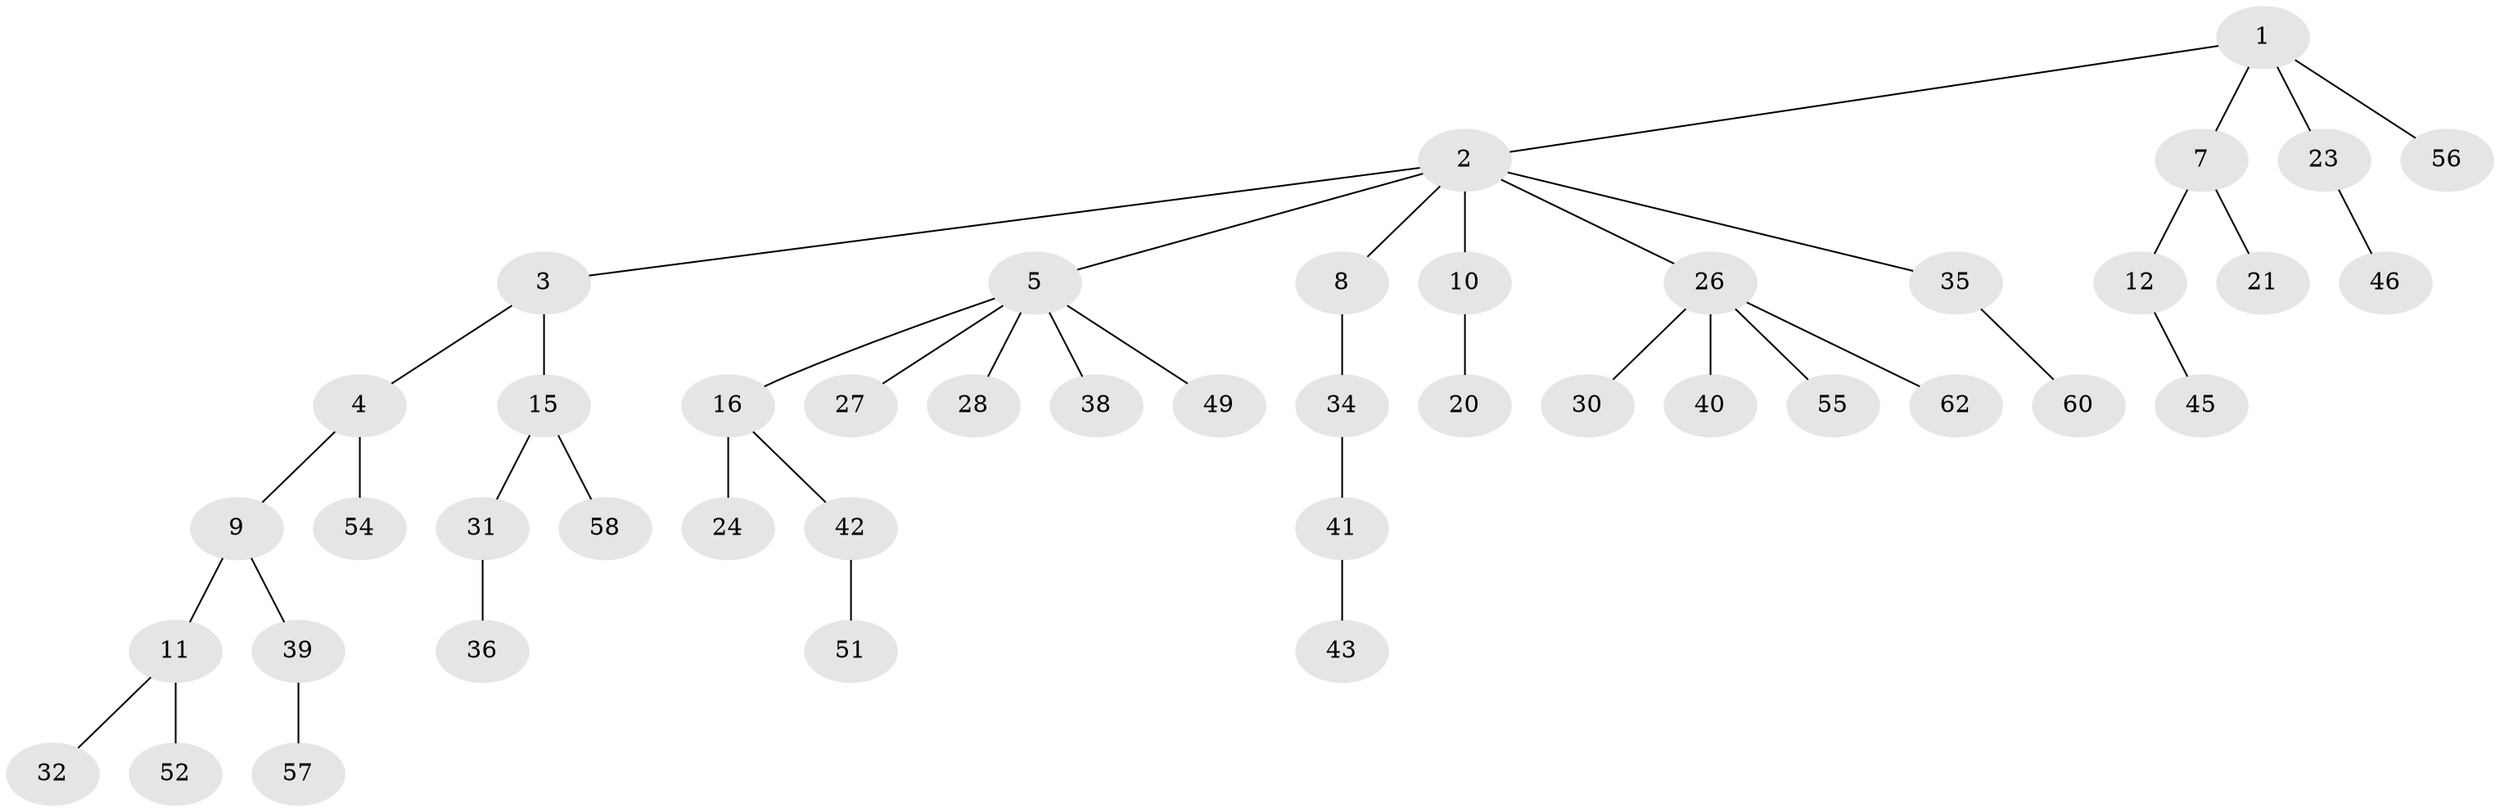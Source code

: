 // Generated by graph-tools (version 1.1) at 2025/24/03/03/25 07:24:09]
// undirected, 44 vertices, 43 edges
graph export_dot {
graph [start="1"]
  node [color=gray90,style=filled];
  1 [super="+13"];
  2 [super="+6"];
  3;
  4 [super="+25"];
  5 [super="+14"];
  7;
  8 [super="+37"];
  9 [super="+22"];
  10 [super="+47"];
  11 [super="+17"];
  12 [super="+19"];
  15 [super="+18"];
  16;
  20;
  21 [super="+33"];
  23 [super="+61"];
  24 [super="+53"];
  26 [super="+29"];
  27 [super="+44"];
  28 [super="+59"];
  30;
  31;
  32;
  34;
  35;
  36;
  38;
  39 [super="+50"];
  40;
  41;
  42 [super="+48"];
  43;
  45;
  46;
  49;
  51;
  52;
  54;
  55 [super="+63"];
  56;
  57;
  58;
  60;
  62;
  1 -- 2;
  1 -- 7;
  1 -- 23;
  1 -- 56;
  2 -- 3;
  2 -- 5;
  2 -- 26;
  2 -- 8;
  2 -- 35;
  2 -- 10;
  3 -- 4;
  3 -- 15;
  4 -- 9;
  4 -- 54;
  5 -- 27;
  5 -- 38;
  5 -- 16;
  5 -- 49;
  5 -- 28;
  7 -- 12;
  7 -- 21;
  8 -- 34;
  9 -- 11;
  9 -- 39;
  10 -- 20;
  11 -- 32;
  11 -- 52;
  12 -- 45;
  15 -- 58;
  15 -- 31;
  16 -- 24;
  16 -- 42;
  23 -- 46;
  26 -- 30;
  26 -- 55;
  26 -- 62;
  26 -- 40;
  31 -- 36;
  34 -- 41;
  35 -- 60;
  39 -- 57;
  41 -- 43;
  42 -- 51;
}
